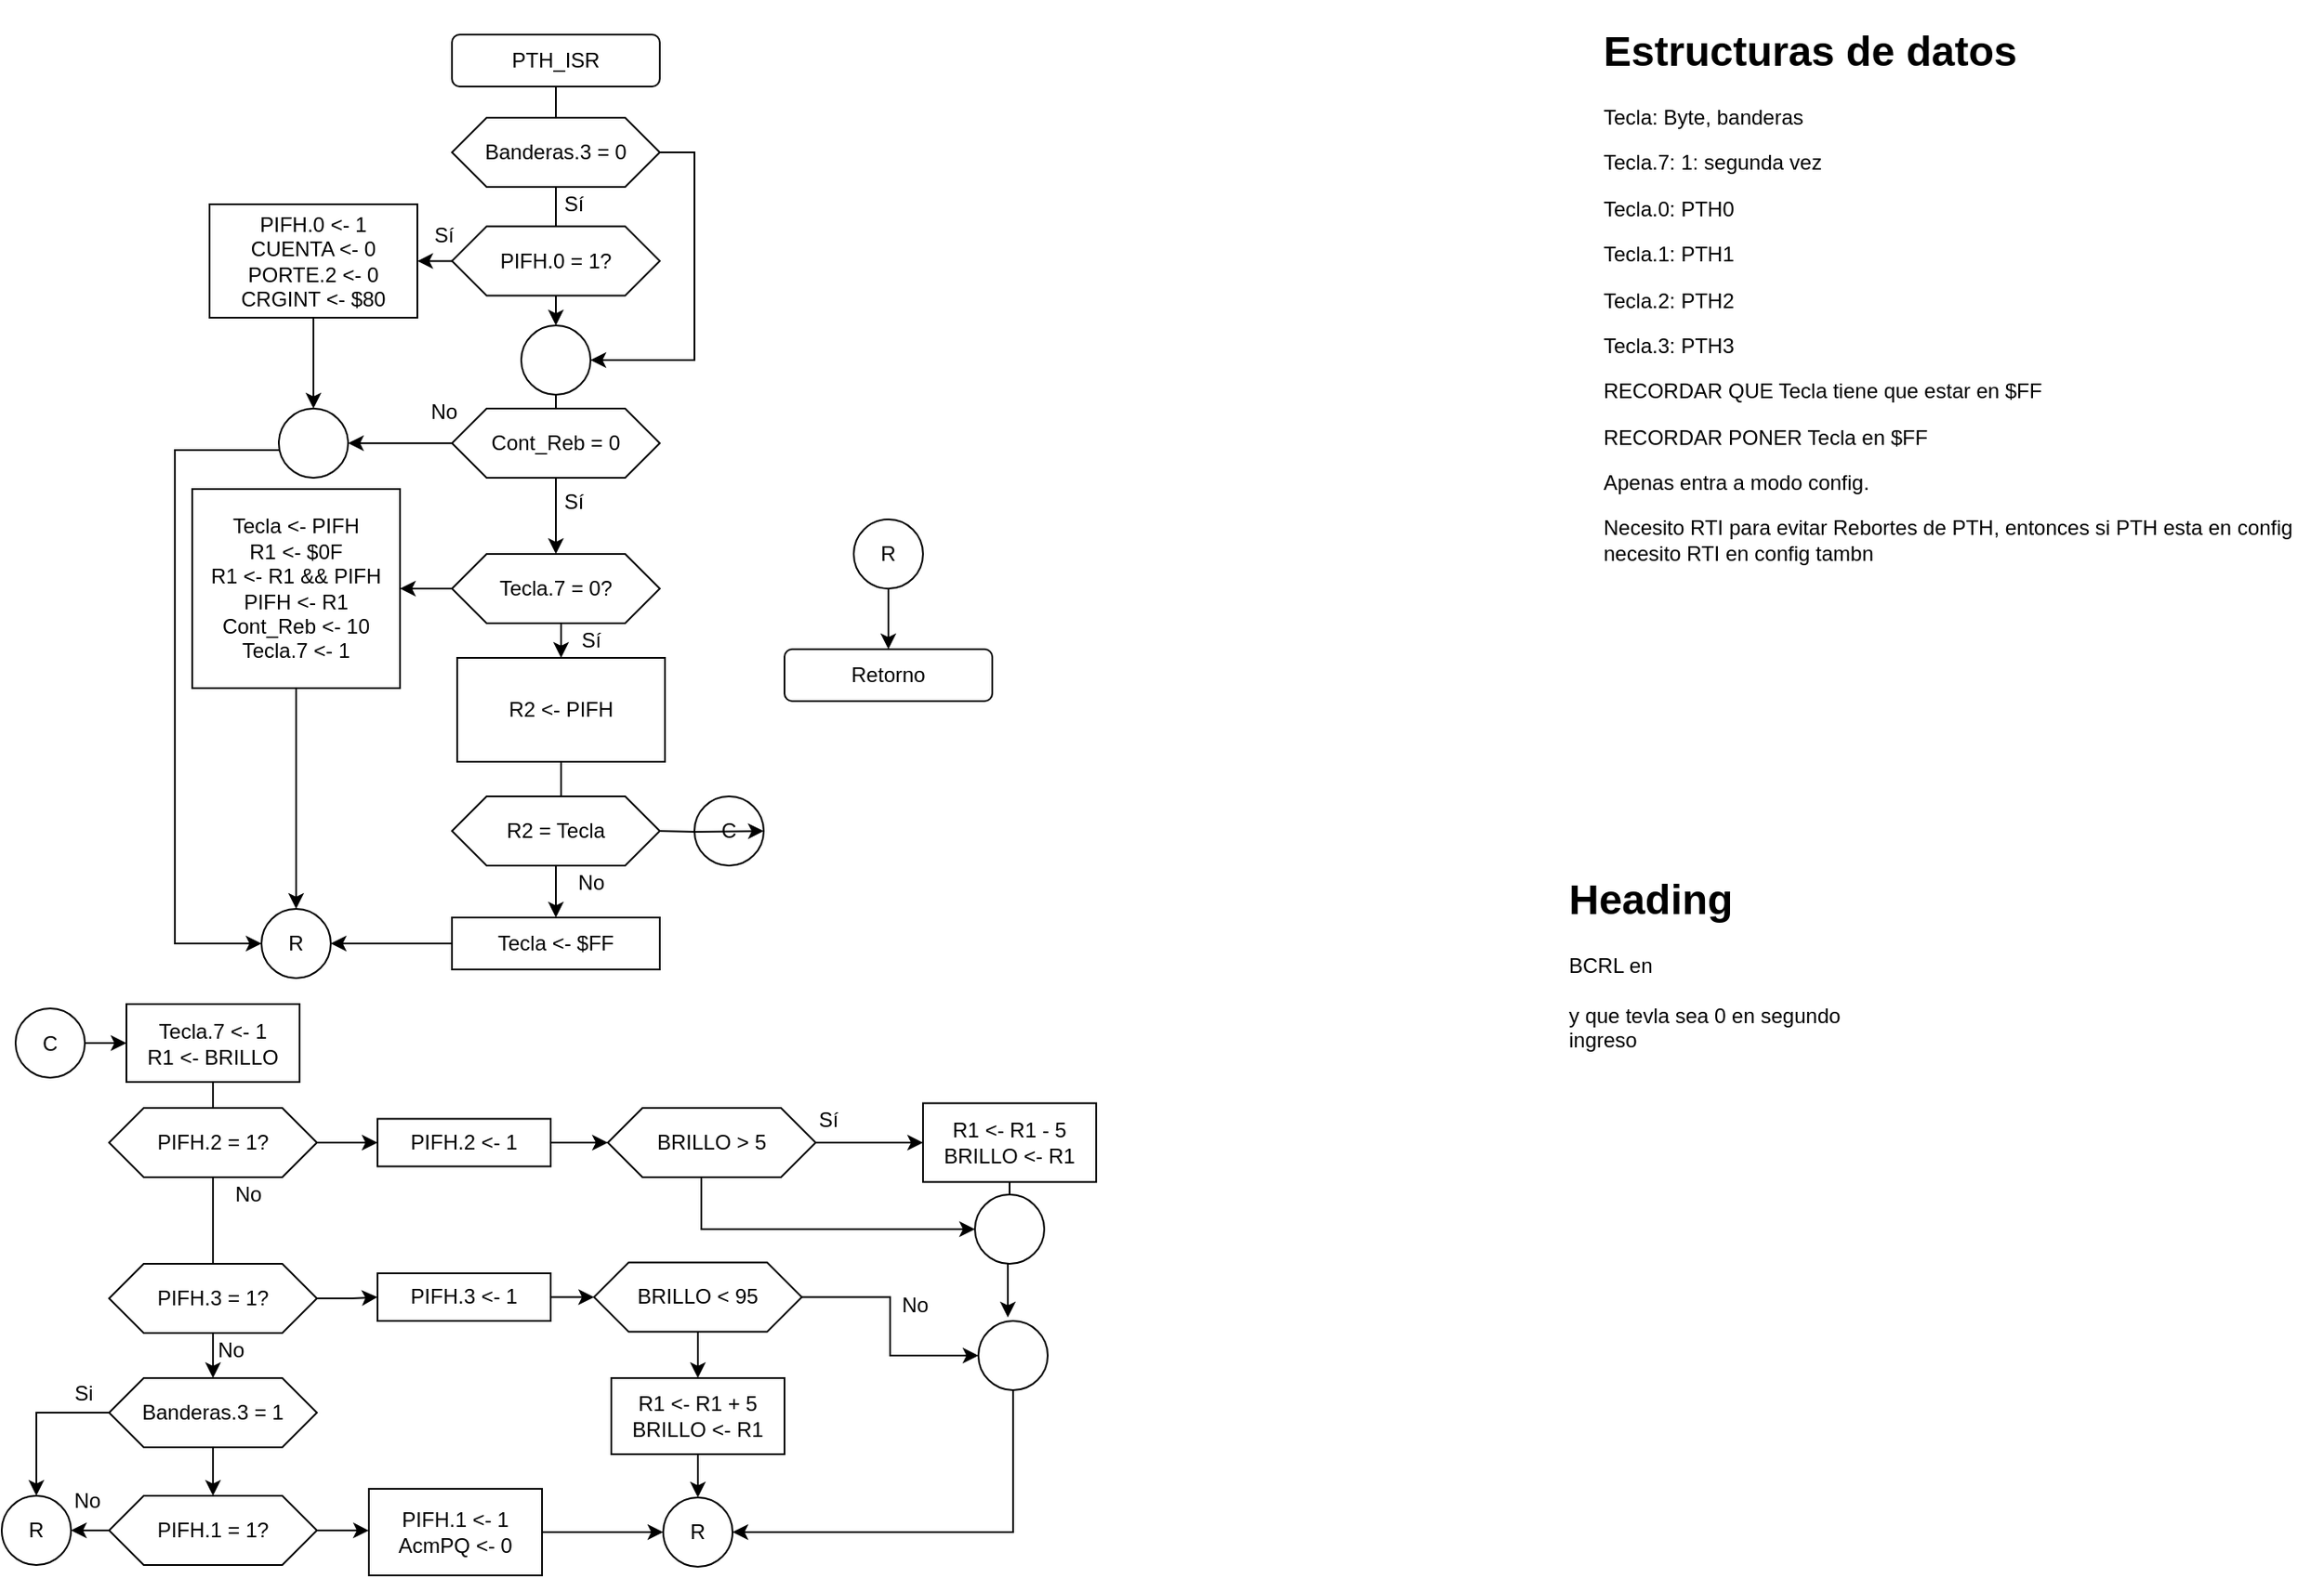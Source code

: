<mxfile version="14.3.0" type="github">
  <diagram id="c7fjYp0Tahoj1WGIqrOk" name="Page-1">
    <mxGraphModel dx="1845" dy="1743" grid="1" gridSize="10" guides="1" tooltips="1" connect="1" arrows="1" fold="1" page="1" pageScale="1" pageWidth="850" pageHeight="1100" math="0" shadow="0">
      <root>
        <mxCell id="0" />
        <mxCell id="1" parent="0" />
        <mxCell id="8bCLtA65vS8jzmT4QicE-42" style="edgeStyle=orthogonalEdgeStyle;rounded=0;orthogonalLoop=1;jettySize=auto;html=1;" parent="1" source="UxZr2XqgRcE-VCvsG_dp-8" target="8bCLtA65vS8jzmT4QicE-17" edge="1">
          <mxGeometry relative="1" as="geometry" />
        </mxCell>
        <mxCell id="8bCLtA65vS8jzmT4QicE-1" value="PTH_ISR" style="rounded=1;whiteSpace=wrap;html=1;" parent="1" vertex="1">
          <mxGeometry x="110" y="-90" width="120" height="30" as="geometry" />
        </mxCell>
        <mxCell id="8bCLtA65vS8jzmT4QicE-58" value="" style="edgeStyle=orthogonalEdgeStyle;rounded=0;orthogonalLoop=1;jettySize=auto;html=1;" parent="1" source="8bCLtA65vS8jzmT4QicE-3" edge="1">
          <mxGeometry relative="1" as="geometry">
            <mxPoint x="62.0" y="774.083" as="targetPoint" />
          </mxGeometry>
        </mxCell>
        <mxCell id="s9H4iR4M-_ucvPNq_mCL-15" value="" style="edgeStyle=orthogonalEdgeStyle;rounded=0;orthogonalLoop=1;jettySize=auto;html=1;" edge="1" parent="1" source="8bCLtA65vS8jzmT4QicE-3" target="s9H4iR4M-_ucvPNq_mCL-7">
          <mxGeometry relative="1" as="geometry" />
        </mxCell>
        <mxCell id="8bCLtA65vS8jzmT4QicE-3" value="PIFH.1 = 1?" style="shape=hexagon;perimeter=hexagonPerimeter2;whiteSpace=wrap;html=1;fixedSize=1;" parent="1" vertex="1">
          <mxGeometry x="-88" y="754" width="120" height="40" as="geometry" />
        </mxCell>
        <mxCell id="8bCLtA65vS8jzmT4QicE-62" value="" style="edgeStyle=orthogonalEdgeStyle;rounded=0;orthogonalLoop=1;jettySize=auto;html=1;" parent="1" source="8bCLtA65vS8jzmT4QicE-5" target="8bCLtA65vS8jzmT4QicE-54" edge="1">
          <mxGeometry relative="1" as="geometry" />
        </mxCell>
        <mxCell id="8bCLtA65vS8jzmT4QicE-94" value="" style="edgeStyle=orthogonalEdgeStyle;rounded=0;orthogonalLoop=1;jettySize=auto;html=1;" parent="1" source="s9H4iR4M-_ucvPNq_mCL-3" target="8bCLtA65vS8jzmT4QicE-86" edge="1">
          <mxGeometry relative="1" as="geometry" />
        </mxCell>
        <mxCell id="8bCLtA65vS8jzmT4QicE-6" value="PIFH.3 = 1?" style="shape=hexagon;perimeter=hexagonPerimeter2;whiteSpace=wrap;html=1;fixedSize=1;" parent="1" vertex="1">
          <mxGeometry x="-88" y="620" width="120" height="40" as="geometry" />
        </mxCell>
        <mxCell id="Di6Owvq7miezw51LFoUo-13" value="" style="edgeStyle=orthogonalEdgeStyle;rounded=0;orthogonalLoop=1;jettySize=auto;html=1;" parent="1" source="8bCLtA65vS8jzmT4QicE-7" target="Di6Owvq7miezw51LFoUo-11" edge="1">
          <mxGeometry relative="1" as="geometry" />
        </mxCell>
        <mxCell id="8bCLtA65vS8jzmT4QicE-7" value="Cont_Reb = 0" style="shape=hexagon;perimeter=hexagonPerimeter2;whiteSpace=wrap;html=1;fixedSize=1;" parent="1" vertex="1">
          <mxGeometry x="110" y="126" width="120" height="40" as="geometry" />
        </mxCell>
        <mxCell id="8bCLtA65vS8jzmT4QicE-8" value="Retorno" style="rounded=1;whiteSpace=wrap;html=1;" parent="1" vertex="1">
          <mxGeometry x="302" y="265" width="120" height="30" as="geometry" />
        </mxCell>
        <mxCell id="8bCLtA65vS8jzmT4QicE-10" value="No" style="text;html=1;align=center;verticalAlign=middle;resizable=0;points=[];autosize=1;" parent="1" vertex="1">
          <mxGeometry x="90" y="118" width="30" height="20" as="geometry" />
        </mxCell>
        <mxCell id="8bCLtA65vS8jzmT4QicE-12" value="Sí" style="text;html=1;align=center;verticalAlign=middle;resizable=0;points=[];autosize=1;" parent="1" vertex="1">
          <mxGeometry x="165" y="170" width="30" height="20" as="geometry" />
        </mxCell>
        <mxCell id="8bCLtA65vS8jzmT4QicE-16" value="&lt;h1&gt;Estructuras de datos&lt;br&gt;&lt;/h1&gt;&lt;p&gt;Tecla: Byte, banderas&lt;/p&gt;&lt;p&gt;Tecla.7: 1: segunda vez&lt;/p&gt;&lt;p&gt;Tecla.0: PTH0&lt;/p&gt;&lt;p&gt;Tecla.1: PTH1&lt;/p&gt;&lt;p&gt;Tecla.2: PTH2&lt;/p&gt;&lt;p&gt;Tecla.3: PTH3&lt;/p&gt;&lt;p&gt;RECORDAR QUE Tecla tiene que estar en $FF&lt;/p&gt;&lt;p&gt;RECORDAR PONER Tecla en $FF&lt;/p&gt;&lt;p&gt;Apenas entra a modo config.&lt;/p&gt;&lt;p&gt;Necesito RTI para evitar Rebortes de PTH, entonces si PTH esta en config necesito RTI en config tambn&lt;br&gt;&lt;/p&gt;&lt;p&gt;Que pasa si pongo 1 y la int esta inactiva&lt;br&gt;&lt;/p&gt;" style="text;html=1;strokeColor=none;fillColor=none;spacing=5;spacingTop=-20;whiteSpace=wrap;overflow=hidden;rounded=0;" parent="1" vertex="1">
          <mxGeometry x="770" y="-100" width="420" height="325" as="geometry" />
        </mxCell>
        <mxCell id="8bCLtA65vS8jzmT4QicE-24" value="" style="edgeStyle=orthogonalEdgeStyle;rounded=0;orthogonalLoop=1;jettySize=auto;html=1;" parent="1" source="8bCLtA65vS8jzmT4QicE-17" target="8bCLtA65vS8jzmT4QicE-19" edge="1">
          <mxGeometry relative="1" as="geometry" />
        </mxCell>
        <mxCell id="8bCLtA65vS8jzmT4QicE-49" style="edgeStyle=orthogonalEdgeStyle;rounded=0;orthogonalLoop=1;jettySize=auto;html=1;exitX=0.5;exitY=1;exitDx=0;exitDy=0;entryX=0.5;entryY=0;entryDx=0;entryDy=0;" parent="1" source="8bCLtA65vS8jzmT4QicE-17" target="8bCLtA65vS8jzmT4QicE-26" edge="1">
          <mxGeometry relative="1" as="geometry" />
        </mxCell>
        <mxCell id="8bCLtA65vS8jzmT4QicE-17" value="Tecla.7 = 0?" style="shape=hexagon;perimeter=hexagonPerimeter2;whiteSpace=wrap;html=1;fixedSize=1;" parent="1" vertex="1">
          <mxGeometry x="110" y="210" width="120" height="40" as="geometry" />
        </mxCell>
        <mxCell id="8bCLtA65vS8jzmT4QicE-18" value="Sí" style="text;html=1;align=center;verticalAlign=middle;resizable=0;points=[];autosize=1;" parent="1" vertex="1">
          <mxGeometry x="175" y="250" width="30" height="20" as="geometry" />
        </mxCell>
        <mxCell id="8bCLtA65vS8jzmT4QicE-21" style="edgeStyle=orthogonalEdgeStyle;rounded=0;orthogonalLoop=1;jettySize=auto;html=1;entryX=0.5;entryY=0;entryDx=0;entryDy=0;" parent="1" source="8bCLtA65vS8jzmT4QicE-19" target="8bCLtA65vS8jzmT4QicE-22" edge="1">
          <mxGeometry relative="1" as="geometry">
            <mxPoint x="20" y="520" as="targetPoint" />
          </mxGeometry>
        </mxCell>
        <mxCell id="8bCLtA65vS8jzmT4QicE-19" value="&lt;div&gt;Tecla &amp;lt;- PIFH&lt;/div&gt;&lt;div&gt;R1 &amp;lt;- $0F&lt;/div&gt;&lt;div&gt;R1 &amp;lt;- R1 &amp;amp;&amp;amp; PIFH&lt;/div&gt;&lt;div&gt;PIFH &amp;lt;- R1&lt;br&gt;&lt;/div&gt;&lt;div&gt;Cont_Reb &amp;lt;- 10&lt;/div&gt;&lt;div&gt;Tecla.7 &amp;lt;- 1&lt;br&gt;&lt;/div&gt;" style="rounded=0;whiteSpace=wrap;html=1;" parent="1" vertex="1">
          <mxGeometry x="-40" y="172.5" width="120" height="115" as="geometry" />
        </mxCell>
        <mxCell id="8bCLtA65vS8jzmT4QicE-22" value="R" style="ellipse;whiteSpace=wrap;html=1;aspect=fixed;" parent="1" vertex="1">
          <mxGeometry y="415" width="40" height="40" as="geometry" />
        </mxCell>
        <mxCell id="8bCLtA65vS8jzmT4QicE-23" style="edgeStyle=orthogonalEdgeStyle;rounded=0;orthogonalLoop=1;jettySize=auto;html=1;entryX=0;entryY=0.5;entryDx=0;entryDy=0;" parent="1" source="Di6Owvq7miezw51LFoUo-11" target="8bCLtA65vS8jzmT4QicE-22" edge="1">
          <mxGeometry relative="1" as="geometry">
            <mxPoint x="110" y="150" as="sourcePoint" />
            <mxPoint x="110" y="817" as="targetPoint" />
            <Array as="points">
              <mxPoint x="-50" y="150" />
              <mxPoint x="-50" y="435" />
            </Array>
          </mxGeometry>
        </mxCell>
        <mxCell id="8bCLtA65vS8jzmT4QicE-47" value="" style="edgeStyle=orthogonalEdgeStyle;rounded=0;orthogonalLoop=1;jettySize=auto;html=1;" parent="1" source="8bCLtA65vS8jzmT4QicE-26" target="8bCLtA65vS8jzmT4QicE-44" edge="1">
          <mxGeometry relative="1" as="geometry" />
        </mxCell>
        <mxCell id="8bCLtA65vS8jzmT4QicE-26" value="&lt;div&gt;R2 &amp;lt;- PIFH&lt;br&gt;&lt;/div&gt;" style="rounded=0;whiteSpace=wrap;html=1;" parent="1" vertex="1">
          <mxGeometry x="113" y="270" width="120" height="60" as="geometry" />
        </mxCell>
        <mxCell id="8bCLtA65vS8jzmT4QicE-48" style="edgeStyle=orthogonalEdgeStyle;rounded=0;orthogonalLoop=1;jettySize=auto;html=1;exitX=0.5;exitY=1;exitDx=0;exitDy=0;entryX=0.5;entryY=0;entryDx=0;entryDy=0;" parent="1" source="8bCLtA65vS8jzmT4QicE-27" target="8bCLtA65vS8jzmT4QicE-31" edge="1">
          <mxGeometry relative="1" as="geometry" />
        </mxCell>
        <mxCell id="8bCLtA65vS8jzmT4QicE-27" value="R2 = Tecla" style="shape=hexagon;perimeter=hexagonPerimeter2;whiteSpace=wrap;html=1;fixedSize=1;" parent="1" vertex="1">
          <mxGeometry x="110" y="350" width="120" height="40" as="geometry" />
        </mxCell>
        <mxCell id="8bCLtA65vS8jzmT4QicE-33" style="edgeStyle=orthogonalEdgeStyle;rounded=0;orthogonalLoop=1;jettySize=auto;html=1;entryX=1;entryY=0.5;entryDx=0;entryDy=0;" parent="1" source="8bCLtA65vS8jzmT4QicE-31" target="8bCLtA65vS8jzmT4QicE-22" edge="1">
          <mxGeometry relative="1" as="geometry" />
        </mxCell>
        <mxCell id="8bCLtA65vS8jzmT4QicE-31" value="&lt;div&gt;Tecla &amp;lt;- $FF&lt;/div&gt;" style="rounded=0;whiteSpace=wrap;html=1;" parent="1" vertex="1">
          <mxGeometry x="110" y="420" width="120" height="30" as="geometry" />
        </mxCell>
        <mxCell id="8bCLtA65vS8jzmT4QicE-44" value="No" style="text;html=1;align=center;verticalAlign=middle;resizable=0;points=[];autosize=1;" parent="1" vertex="1">
          <mxGeometry x="175" y="390" width="30" height="20" as="geometry" />
        </mxCell>
        <mxCell id="s9H4iR4M-_ucvPNq_mCL-18" value="" style="edgeStyle=orthogonalEdgeStyle;rounded=0;orthogonalLoop=1;jettySize=auto;html=1;" edge="1" parent="1" source="8bCLtA65vS8jzmT4QicE-53" target="8bCLtA65vS8jzmT4QicE-97">
          <mxGeometry relative="1" as="geometry" />
        </mxCell>
        <mxCell id="8bCLtA65vS8jzmT4QicE-53" value="&lt;div&gt;PIFH.1 &amp;lt;- 1&lt;/div&gt;&lt;div&gt;AcmPQ &amp;lt;- 0&lt;/div&gt;" style="rounded=0;whiteSpace=wrap;html=1;gradientColor=#ffffff;" parent="1" vertex="1">
          <mxGeometry x="62" y="750" width="100" height="50" as="geometry" />
        </mxCell>
        <mxCell id="8bCLtA65vS8jzmT4QicE-56" value="" style="edgeStyle=orthogonalEdgeStyle;rounded=0;orthogonalLoop=1;jettySize=auto;html=1;" parent="1" source="8bCLtA65vS8jzmT4QicE-54" target="8bCLtA65vS8jzmT4QicE-3" edge="1">
          <mxGeometry relative="1" as="geometry" />
        </mxCell>
        <mxCell id="8bCLtA65vS8jzmT4QicE-54" value="Banderas.3 = 1" style="shape=hexagon;perimeter=hexagonPerimeter2;whiteSpace=wrap;html=1;fixedSize=1;" parent="1" vertex="1">
          <mxGeometry x="-88" y="686" width="120" height="40" as="geometry" />
        </mxCell>
        <mxCell id="8bCLtA65vS8jzmT4QicE-63" value="No" style="text;html=1;align=center;verticalAlign=middle;resizable=0;points=[];autosize=1;" parent="1" vertex="1">
          <mxGeometry x="-23" y="570" width="30" height="20" as="geometry" />
        </mxCell>
        <mxCell id="8bCLtA65vS8jzmT4QicE-64" value="No" style="text;html=1;align=center;verticalAlign=middle;resizable=0;points=[];autosize=1;" parent="1" vertex="1">
          <mxGeometry x="-33" y="660" width="30" height="20" as="geometry" />
        </mxCell>
        <mxCell id="8bCLtA65vS8jzmT4QicE-65" value="Si" style="text;html=1;align=center;verticalAlign=middle;resizable=0;points=[];autosize=1;" parent="1" vertex="1">
          <mxGeometry x="-118" y="685" width="30" height="20" as="geometry" />
        </mxCell>
        <mxCell id="8bCLtA65vS8jzmT4QicE-66" value="No" style="text;html=1;align=center;verticalAlign=middle;resizable=0;points=[];autosize=1;" parent="1" vertex="1">
          <mxGeometry x="-116" y="746.5" width="30" height="20" as="geometry" />
        </mxCell>
        <mxCell id="8bCLtA65vS8jzmT4QicE-81" value="" style="edgeStyle=orthogonalEdgeStyle;rounded=0;orthogonalLoop=1;jettySize=auto;html=1;" parent="1" source="8bCLtA65vS8jzmT4QicE-74" target="8bCLtA65vS8jzmT4QicE-63" edge="1">
          <mxGeometry relative="1" as="geometry" />
        </mxCell>
        <mxCell id="8bCLtA65vS8jzmT4QicE-90" value="" style="edgeStyle=orthogonalEdgeStyle;rounded=0;orthogonalLoop=1;jettySize=auto;html=1;" parent="1" source="s9H4iR4M-_ucvPNq_mCL-1" target="8bCLtA65vS8jzmT4QicE-83" edge="1">
          <mxGeometry relative="1" as="geometry" />
        </mxCell>
        <mxCell id="8bCLtA65vS8jzmT4QicE-5" value="PIFH.2 = 1?" style="shape=hexagon;perimeter=hexagonPerimeter2;whiteSpace=wrap;html=1;fixedSize=1;" parent="1" vertex="1">
          <mxGeometry x="-88" y="530" width="120" height="40" as="geometry" />
        </mxCell>
        <mxCell id="8bCLtA65vS8jzmT4QicE-92" value="" style="edgeStyle=orthogonalEdgeStyle;rounded=0;orthogonalLoop=1;jettySize=auto;html=1;" parent="1" source="8bCLtA65vS8jzmT4QicE-83" target="8bCLtA65vS8jzmT4QicE-85" edge="1">
          <mxGeometry relative="1" as="geometry" />
        </mxCell>
        <mxCell id="8bCLtA65vS8jzmT4QicE-93" style="edgeStyle=orthogonalEdgeStyle;rounded=0;orthogonalLoop=1;jettySize=auto;html=1;entryX=0;entryY=0.5;entryDx=0;entryDy=0;" parent="1" source="8bCLtA65vS8jzmT4QicE-83" target="8bCLtA65vS8jzmT4QicE-60" edge="1">
          <mxGeometry relative="1" as="geometry">
            <Array as="points">
              <mxPoint x="254" y="600" />
            </Array>
          </mxGeometry>
        </mxCell>
        <mxCell id="8bCLtA65vS8jzmT4QicE-83" value="BRILLO &amp;gt; 5" style="shape=hexagon;perimeter=hexagonPerimeter2;whiteSpace=wrap;html=1;fixedSize=1;" parent="1" vertex="1">
          <mxGeometry x="200" y="530" width="120" height="40" as="geometry" />
        </mxCell>
        <mxCell id="s9H4iR4M-_ucvPNq_mCL-17" style="edgeStyle=orthogonalEdgeStyle;rounded=0;orthogonalLoop=1;jettySize=auto;html=1;entryX=0.425;entryY=-0.05;entryDx=0;entryDy=0;entryPerimeter=0;" edge="1" parent="1" source="8bCLtA65vS8jzmT4QicE-85" target="8bCLtA65vS8jzmT4QicE-106">
          <mxGeometry relative="1" as="geometry">
            <mxPoint x="432" y="625.0" as="targetPoint" />
          </mxGeometry>
        </mxCell>
        <mxCell id="8bCLtA65vS8jzmT4QicE-85" value="&lt;div&gt;R1 &amp;lt;- R1 - 5&lt;/div&gt;&lt;div&gt;BRILLO &amp;lt;- R1&lt;br&gt;&lt;/div&gt;" style="rounded=0;whiteSpace=wrap;html=1;gradientColor=#ffffff;" parent="1" vertex="1">
          <mxGeometry x="382" y="527.25" width="100" height="45.5" as="geometry" />
        </mxCell>
        <mxCell id="8bCLtA65vS8jzmT4QicE-95" value="" style="edgeStyle=orthogonalEdgeStyle;rounded=0;orthogonalLoop=1;jettySize=auto;html=1;" parent="1" source="8bCLtA65vS8jzmT4QicE-86" target="8bCLtA65vS8jzmT4QicE-88" edge="1">
          <mxGeometry relative="1" as="geometry" />
        </mxCell>
        <mxCell id="8bCLtA65vS8jzmT4QicE-107" style="edgeStyle=orthogonalEdgeStyle;rounded=0;orthogonalLoop=1;jettySize=auto;html=1;entryX=0;entryY=0.5;entryDx=0;entryDy=0;" parent="1" source="8bCLtA65vS8jzmT4QicE-86" target="8bCLtA65vS8jzmT4QicE-106" edge="1">
          <mxGeometry relative="1" as="geometry" />
        </mxCell>
        <mxCell id="8bCLtA65vS8jzmT4QicE-86" value="BRILLO &amp;lt; 95" style="shape=hexagon;perimeter=hexagonPerimeter2;whiteSpace=wrap;html=1;fixedSize=1;" parent="1" vertex="1">
          <mxGeometry x="192" y="619.25" width="120" height="40" as="geometry" />
        </mxCell>
        <mxCell id="UxZr2XqgRcE-VCvsG_dp-4" style="edgeStyle=orthogonalEdgeStyle;rounded=0;orthogonalLoop=1;jettySize=auto;html=1;" parent="1" source="8bCLtA65vS8jzmT4QicE-88" target="8bCLtA65vS8jzmT4QicE-97" edge="1">
          <mxGeometry relative="1" as="geometry" />
        </mxCell>
        <mxCell id="8bCLtA65vS8jzmT4QicE-88" value="&lt;div&gt;R1 &amp;lt;- R1 + 5&lt;/div&gt;&lt;div&gt;BRILLO &amp;lt;- R1&lt;br&gt;&lt;/div&gt;" style="rounded=0;whiteSpace=wrap;html=1;gradientColor=#ffffff;" parent="1" vertex="1">
          <mxGeometry x="202" y="686" width="100" height="44" as="geometry" />
        </mxCell>
        <mxCell id="8bCLtA65vS8jzmT4QicE-97" value="R" style="ellipse;whiteSpace=wrap;html=1;aspect=fixed;" parent="1" vertex="1">
          <mxGeometry x="232" y="755" width="40" height="40" as="geometry" />
        </mxCell>
        <mxCell id="s9H4iR4M-_ucvPNq_mCL-19" style="edgeStyle=orthogonalEdgeStyle;rounded=0;orthogonalLoop=1;jettySize=auto;html=1;entryX=1;entryY=0.5;entryDx=0;entryDy=0;" edge="1" parent="1" source="8bCLtA65vS8jzmT4QicE-106" target="8bCLtA65vS8jzmT4QicE-97">
          <mxGeometry relative="1" as="geometry">
            <Array as="points">
              <mxPoint x="434" y="775" />
            </Array>
          </mxGeometry>
        </mxCell>
        <mxCell id="8bCLtA65vS8jzmT4QicE-106" value="" style="ellipse;whiteSpace=wrap;html=1;aspect=fixed;" parent="1" vertex="1">
          <mxGeometry x="414" y="653" width="40" height="40" as="geometry" />
        </mxCell>
        <mxCell id="8bCLtA65vS8jzmT4QicE-108" value="No" style="text;html=1;align=center;verticalAlign=middle;resizable=0;points=[];autosize=1;" parent="1" vertex="1">
          <mxGeometry x="362" y="634" width="30" height="20" as="geometry" />
        </mxCell>
        <mxCell id="8bCLtA65vS8jzmT4QicE-109" value="Sí" style="text;html=1;align=center;verticalAlign=middle;resizable=0;points=[];autosize=1;" parent="1" vertex="1">
          <mxGeometry x="312" y="527.25" width="30" height="20" as="geometry" />
        </mxCell>
        <mxCell id="Di6Owvq7miezw51LFoUo-9" value="" style="edgeStyle=orthogonalEdgeStyle;rounded=0;orthogonalLoop=1;jettySize=auto;html=1;" parent="1" source="Di6Owvq7miezw51LFoUo-1" target="Di6Owvq7miezw51LFoUo-2" edge="1">
          <mxGeometry relative="1" as="geometry" />
        </mxCell>
        <mxCell id="Di6Owvq7miezw51LFoUo-14" value="" style="edgeStyle=orthogonalEdgeStyle;rounded=0;orthogonalLoop=1;jettySize=auto;html=1;exitX=0.5;exitY=1;exitDx=0;exitDy=0;" parent="1" source="Di6Owvq7miezw51LFoUo-2" target="Di6Owvq7miezw51LFoUo-11" edge="1">
          <mxGeometry relative="1" as="geometry">
            <mxPoint x="30" y="80" as="sourcePoint" />
          </mxGeometry>
        </mxCell>
        <mxCell id="Di6Owvq7miezw51LFoUo-2" value="&lt;div&gt;PIFH.0 &amp;lt;- 1&lt;/div&gt;&lt;div&gt;CUENTA &amp;lt;- 0&lt;/div&gt;&lt;div&gt;PORTE.2 &amp;lt;- 0&lt;br&gt;&lt;/div&gt;&lt;div&gt;CRGINT &amp;lt;- $80&lt;br&gt;&lt;/div&gt;" style="rounded=0;whiteSpace=wrap;html=1;" parent="1" vertex="1">
          <mxGeometry x="-30" y="8" width="120" height="65.5" as="geometry" />
        </mxCell>
        <mxCell id="Di6Owvq7miezw51LFoUo-10" value="&lt;div&gt;Sí&lt;/div&gt;&lt;div&gt;&lt;br&gt;&lt;/div&gt;" style="text;html=1;align=center;verticalAlign=middle;resizable=0;points=[];autosize=1;" parent="1" vertex="1">
          <mxGeometry x="90" y="18" width="30" height="30" as="geometry" />
        </mxCell>
        <mxCell id="Di6Owvq7miezw51LFoUo-11" value="" style="ellipse;whiteSpace=wrap;html=1;aspect=fixed;" parent="1" vertex="1">
          <mxGeometry x="10" y="126" width="40" height="40" as="geometry" />
        </mxCell>
        <mxCell id="UxZr2XqgRcE-VCvsG_dp-7" value="Sí" style="text;html=1;align=center;verticalAlign=middle;resizable=0;points=[];autosize=1;" parent="1" vertex="1">
          <mxGeometry x="165" y="-2" width="30" height="20" as="geometry" />
        </mxCell>
        <mxCell id="UxZr2XqgRcE-VCvsG_dp-8" value="" style="ellipse;whiteSpace=wrap;html=1;aspect=fixed;" parent="1" vertex="1">
          <mxGeometry x="150" y="78" width="40" height="40" as="geometry" />
        </mxCell>
        <mxCell id="UxZr2XqgRcE-VCvsG_dp-9" style="edgeStyle=orthogonalEdgeStyle;rounded=0;orthogonalLoop=1;jettySize=auto;html=1;" parent="1" source="8bCLtA65vS8jzmT4QicE-1" target="UxZr2XqgRcE-VCvsG_dp-8" edge="1">
          <mxGeometry relative="1" as="geometry">
            <mxPoint x="170" y="-110" as="sourcePoint" />
            <mxPoint x="170" y="210" as="targetPoint" />
          </mxGeometry>
        </mxCell>
        <mxCell id="UxZr2XqgRcE-VCvsG_dp-11" style="edgeStyle=orthogonalEdgeStyle;rounded=0;orthogonalLoop=1;jettySize=auto;html=1;entryX=1;entryY=0.5;entryDx=0;entryDy=0;" parent="1" source="UxZr2XqgRcE-VCvsG_dp-6" target="UxZr2XqgRcE-VCvsG_dp-8" edge="1">
          <mxGeometry relative="1" as="geometry">
            <Array as="points">
              <mxPoint x="250" y="-22" />
              <mxPoint x="250" y="98" />
            </Array>
          </mxGeometry>
        </mxCell>
        <mxCell id="UxZr2XqgRcE-VCvsG_dp-6" value="Banderas.3 = 0" style="shape=hexagon;perimeter=hexagonPerimeter2;whiteSpace=wrap;html=1;fixedSize=1;" parent="1" vertex="1">
          <mxGeometry x="110" y="-42" width="120" height="40" as="geometry" />
        </mxCell>
        <mxCell id="Di6Owvq7miezw51LFoUo-1" value="PIFH.0 = 1?" style="shape=hexagon;perimeter=hexagonPerimeter2;whiteSpace=wrap;html=1;fixedSize=1;" parent="1" vertex="1">
          <mxGeometry x="110" y="20.75" width="120" height="40" as="geometry" />
        </mxCell>
        <mxCell id="s9H4iR4M-_ucvPNq_mCL-1" value="&lt;div&gt;PIFH.2 &amp;lt;- 1&lt;br&gt;&lt;/div&gt;" style="rounded=0;whiteSpace=wrap;html=1;gradientColor=#ffffff;" vertex="1" parent="1">
          <mxGeometry x="67" y="536.25" width="100" height="27.5" as="geometry" />
        </mxCell>
        <mxCell id="s9H4iR4M-_ucvPNq_mCL-2" value="" style="edgeStyle=orthogonalEdgeStyle;rounded=0;orthogonalLoop=1;jettySize=auto;html=1;" edge="1" parent="1" source="8bCLtA65vS8jzmT4QicE-5" target="s9H4iR4M-_ucvPNq_mCL-1">
          <mxGeometry relative="1" as="geometry">
            <mxPoint x="31.966" y="550.034" as="sourcePoint" />
            <mxPoint x="232.017" y="555.483" as="targetPoint" />
          </mxGeometry>
        </mxCell>
        <mxCell id="s9H4iR4M-_ucvPNq_mCL-3" value="&lt;div&gt;PIFH.3 &amp;lt;- 1&lt;br&gt;&lt;/div&gt;" style="rounded=0;whiteSpace=wrap;html=1;gradientColor=#ffffff;" vertex="1" parent="1">
          <mxGeometry x="67" y="625.5" width="100" height="27.5" as="geometry" />
        </mxCell>
        <mxCell id="s9H4iR4M-_ucvPNq_mCL-4" value="" style="edgeStyle=orthogonalEdgeStyle;rounded=0;orthogonalLoop=1;jettySize=auto;html=1;" edge="1" parent="1" source="8bCLtA65vS8jzmT4QicE-6" target="s9H4iR4M-_ucvPNq_mCL-3">
          <mxGeometry relative="1" as="geometry">
            <mxPoint x="32" y="640" as="sourcePoint" />
            <mxPoint x="247" y="654" as="targetPoint" />
          </mxGeometry>
        </mxCell>
        <mxCell id="s9H4iR4M-_ucvPNq_mCL-9" value="" style="edgeStyle=orthogonalEdgeStyle;rounded=0;orthogonalLoop=1;jettySize=auto;html=1;" edge="1" parent="1" source="s9H4iR4M-_ucvPNq_mCL-6" target="8bCLtA65vS8jzmT4QicE-8">
          <mxGeometry relative="1" as="geometry" />
        </mxCell>
        <mxCell id="s9H4iR4M-_ucvPNq_mCL-6" value="R" style="ellipse;whiteSpace=wrap;html=1;aspect=fixed;" vertex="1" parent="1">
          <mxGeometry x="342" y="190" width="40" height="40" as="geometry" />
        </mxCell>
        <mxCell id="s9H4iR4M-_ucvPNq_mCL-7" value="R" style="ellipse;whiteSpace=wrap;html=1;aspect=fixed;" vertex="1" parent="1">
          <mxGeometry x="-150" y="754" width="40" height="40" as="geometry" />
        </mxCell>
        <mxCell id="s9H4iR4M-_ucvPNq_mCL-8" style="edgeStyle=orthogonalEdgeStyle;rounded=0;orthogonalLoop=1;jettySize=auto;html=1;" edge="1" parent="1" source="8bCLtA65vS8jzmT4QicE-54" target="s9H4iR4M-_ucvPNq_mCL-7">
          <mxGeometry relative="1" as="geometry">
            <mxPoint x="-88" y="706" as="sourcePoint" />
            <mxPoint x="-305" y="865" as="targetPoint" />
          </mxGeometry>
        </mxCell>
        <mxCell id="s9H4iR4M-_ucvPNq_mCL-10" value="C" style="ellipse;whiteSpace=wrap;html=1;aspect=fixed;" vertex="1" parent="1">
          <mxGeometry x="250" y="350" width="40" height="40" as="geometry" />
        </mxCell>
        <mxCell id="s9H4iR4M-_ucvPNq_mCL-11" value="" style="edgeStyle=orthogonalEdgeStyle;rounded=0;orthogonalLoop=1;jettySize=auto;html=1;" edge="1" parent="1" target="s9H4iR4M-_ucvPNq_mCL-10">
          <mxGeometry relative="1" as="geometry">
            <mxPoint x="230" y="370" as="sourcePoint" />
            <mxPoint x="450" y="380" as="targetPoint" />
          </mxGeometry>
        </mxCell>
        <mxCell id="s9H4iR4M-_ucvPNq_mCL-21" value="" style="edgeStyle=orthogonalEdgeStyle;rounded=0;orthogonalLoop=1;jettySize=auto;html=1;" edge="1" parent="1" source="s9H4iR4M-_ucvPNq_mCL-12" target="8bCLtA65vS8jzmT4QicE-74">
          <mxGeometry relative="1" as="geometry" />
        </mxCell>
        <mxCell id="s9H4iR4M-_ucvPNq_mCL-12" value="C" style="ellipse;whiteSpace=wrap;html=1;aspect=fixed;" vertex="1" parent="1">
          <mxGeometry x="-142" y="472.5" width="40" height="40" as="geometry" />
        </mxCell>
        <mxCell id="8bCLtA65vS8jzmT4QicE-74" value="&lt;div&gt;Tecla.7 &amp;lt;- 1&lt;/div&gt;&lt;div&gt;R1 &amp;lt;- BRILLO&lt;/div&gt;" style="rounded=0;whiteSpace=wrap;html=1;gradientColor=#ffffff;" parent="1" vertex="1">
          <mxGeometry x="-78" y="470" width="100" height="45" as="geometry" />
        </mxCell>
        <mxCell id="8bCLtA65vS8jzmT4QicE-60" value="" style="ellipse;whiteSpace=wrap;html=1;aspect=fixed;" parent="1" vertex="1">
          <mxGeometry x="412" y="580" width="40" height="40" as="geometry" />
        </mxCell>
        <mxCell id="s9H4iR4M-_ucvPNq_mCL-24" value="&lt;h1&gt;Heading&lt;/h1&gt;&lt;div&gt;BCRL en &lt;br&gt;&lt;/div&gt;&lt;div&gt;&lt;br&gt;&lt;/div&gt;y que tevla sea 0 en segundo ingreso" style="text;html=1;strokeColor=none;fillColor=none;spacing=5;spacingTop=-20;whiteSpace=wrap;overflow=hidden;rounded=0;" vertex="1" parent="1">
          <mxGeometry x="750" y="390" width="190" height="120" as="geometry" />
        </mxCell>
      </root>
    </mxGraphModel>
  </diagram>
</mxfile>
